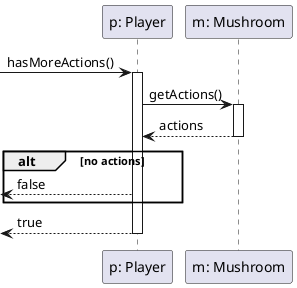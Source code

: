 @startuml hasMoreActionsMycologist

participant "p: Player" as p
participant "m: Mushroom" as m

-> p : hasMoreActions()
activate p
    
p -> m : getActions()
activate m

p <-- m : actions
deactivate m

alt no actions
    <-- p : false
end

<-- p : true
deactivate p

@enduml